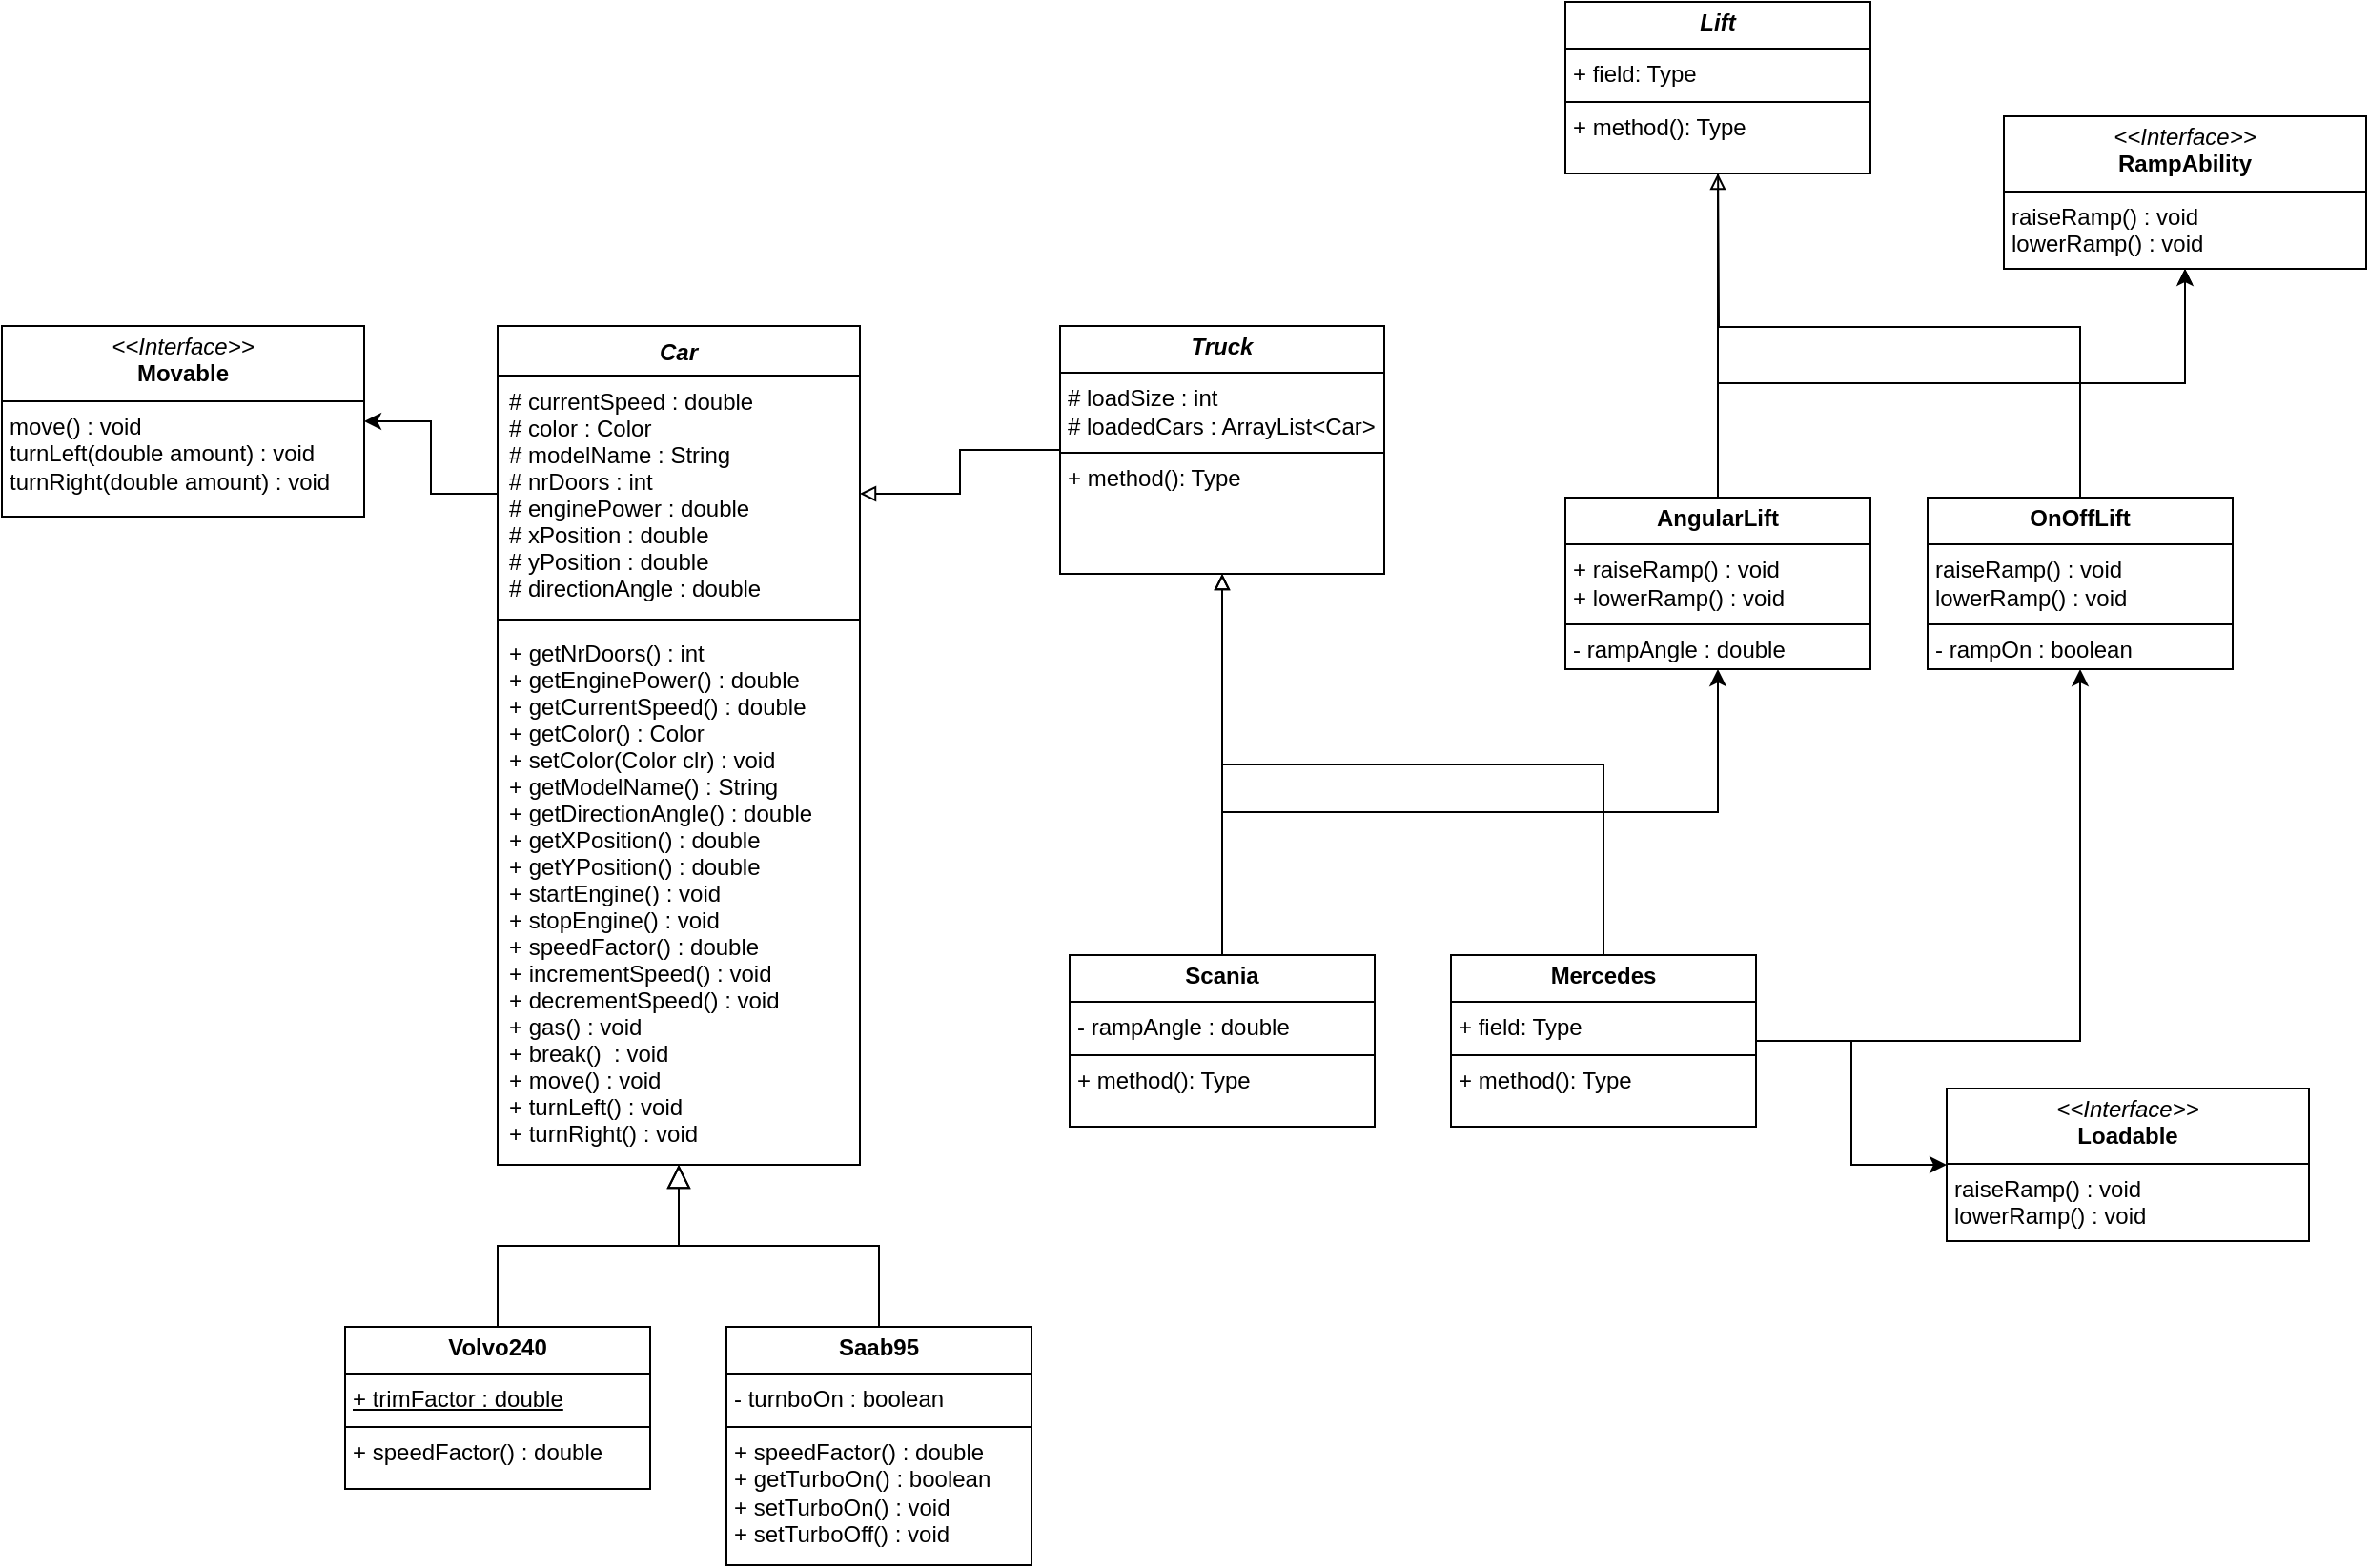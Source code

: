 <mxfile version="26.0.7">
  <diagram id="C5RBs43oDa-KdzZeNtuy" name="Page-1">
    <mxGraphModel dx="1768" dy="1813" grid="1" gridSize="10" guides="1" tooltips="1" connect="1" arrows="1" fold="1" page="1" pageScale="1" pageWidth="827" pageHeight="1169" math="0" shadow="0">
      <root>
        <mxCell id="WIyWlLk6GJQsqaUBKTNV-0" />
        <mxCell id="WIyWlLk6GJQsqaUBKTNV-1" parent="WIyWlLk6GJQsqaUBKTNV-0" />
        <mxCell id="zkfFHV4jXpPFQw0GAbJ--0" value="Car" style="swimlane;fontStyle=3;align=center;verticalAlign=top;childLayout=stackLayout;horizontal=1;startSize=26;horizontalStack=0;resizeParent=1;resizeLast=0;collapsible=1;marginBottom=0;rounded=0;shadow=0;strokeWidth=1;" parent="WIyWlLk6GJQsqaUBKTNV-1" vertex="1">
          <mxGeometry x="100" y="20" width="190" height="440" as="geometry">
            <mxRectangle x="230" y="140" width="160" height="26" as="alternateBounds" />
          </mxGeometry>
        </mxCell>
        <mxCell id="zkfFHV4jXpPFQw0GAbJ--3" value="# currentSpeed : double&#xa;# color : Color&#xa;# modelName : String&#xa;# nrDoors : int&#xa;# enginePower : double&#xa;# xPosition : double&#xa;# yPosition : double&#xa;# directionAngle : double&#xa;&#xa;" style="text;align=left;verticalAlign=top;spacingLeft=4;spacingRight=4;overflow=hidden;rotatable=0;points=[[0,0.5],[1,0.5]];portConstraint=eastwest;rounded=0;shadow=0;html=0;" parent="zkfFHV4jXpPFQw0GAbJ--0" vertex="1">
          <mxGeometry y="26" width="190" height="124" as="geometry" />
        </mxCell>
        <mxCell id="zkfFHV4jXpPFQw0GAbJ--4" value="" style="line;html=1;strokeWidth=1;align=left;verticalAlign=middle;spacingTop=-1;spacingLeft=3;spacingRight=3;rotatable=0;labelPosition=right;points=[];portConstraint=eastwest;" parent="zkfFHV4jXpPFQw0GAbJ--0" vertex="1">
          <mxGeometry y="150" width="190" height="8" as="geometry" />
        </mxCell>
        <mxCell id="zkfFHV4jXpPFQw0GAbJ--5" value="+ getNrDoors() : int&#xa;+ getEnginePower() : double&#xa;+ getCurrentSpeed() : double&#xa;+ getColor() : Color&#xa;+ setColor(Color clr) : void&#xa;+ getModelName() : String&#xa;+ getDirectionAngle() : double&#xa;+ getXPosition() : double&#xa;+ getYPosition() : double&#xa;+ startEngine() : void&#xa;+ stopEngine() : void&#xa;+ speedFactor() : double&#xa;+ incrementSpeed() : void&#xa;+ decrementSpeed() : void&#xa;+ gas() : void&#xa;+ break()  : void&#xa;+ move() : void&#xa;+ turnLeft() : void&#xa;+ turnRight() : void" style="text;align=left;verticalAlign=top;spacingLeft=4;spacingRight=4;overflow=hidden;rotatable=0;points=[[0,0.5],[1,0.5]];portConstraint=eastwest;" parent="zkfFHV4jXpPFQw0GAbJ--0" vertex="1">
          <mxGeometry y="158" width="190" height="282" as="geometry" />
        </mxCell>
        <mxCell id="zkfFHV4jXpPFQw0GAbJ--12" value="" style="endArrow=block;endSize=10;endFill=0;shadow=0;strokeWidth=1;rounded=0;curved=0;edgeStyle=elbowEdgeStyle;elbow=vertical;exitX=0.5;exitY=0;exitDx=0;exitDy=0;" parent="WIyWlLk6GJQsqaUBKTNV-1" source="UUZRueKSXtBkts1wpo_z-1" target="zkfFHV4jXpPFQw0GAbJ--0" edge="1">
          <mxGeometry width="160" relative="1" as="geometry">
            <mxPoint x="100" y="540" as="sourcePoint" />
            <mxPoint x="50" y="163" as="targetPoint" />
          </mxGeometry>
        </mxCell>
        <mxCell id="zkfFHV4jXpPFQw0GAbJ--16" value="" style="endArrow=block;endSize=10;endFill=0;shadow=0;strokeWidth=1;rounded=0;curved=0;edgeStyle=elbowEdgeStyle;elbow=vertical;exitX=0.5;exitY=0;exitDx=0;exitDy=0;" parent="WIyWlLk6GJQsqaUBKTNV-1" source="UUZRueKSXtBkts1wpo_z-2" target="zkfFHV4jXpPFQw0GAbJ--0" edge="1">
          <mxGeometry width="160" relative="1" as="geometry">
            <mxPoint x="420" y="545" as="sourcePoint" />
            <mxPoint x="160" y="231" as="targetPoint" />
          </mxGeometry>
        </mxCell>
        <mxCell id="UUZRueKSXtBkts1wpo_z-1" value="&lt;p style=&quot;margin:0px;margin-top:4px;text-align:center;&quot;&gt;&lt;b&gt;Volvo240&lt;/b&gt;&lt;/p&gt;&lt;hr size=&quot;1&quot; style=&quot;border-style:solid;&quot;&gt;&lt;p style=&quot;margin:0px;margin-left:4px;&quot;&gt;&lt;u&gt;+ trimFactor : double&lt;/u&gt;&lt;/p&gt;&lt;hr size=&quot;1&quot; style=&quot;border-style:solid;&quot;&gt;&lt;p style=&quot;margin:0px;margin-left:4px;&quot;&gt;+ speedFactor() : double&lt;/p&gt;" style="verticalAlign=top;align=left;overflow=fill;html=1;whiteSpace=wrap;" parent="WIyWlLk6GJQsqaUBKTNV-1" vertex="1">
          <mxGeometry x="20" y="545" width="160" height="85" as="geometry" />
        </mxCell>
        <mxCell id="UUZRueKSXtBkts1wpo_z-2" value="&lt;p style=&quot;margin:0px;margin-top:4px;text-align:center;&quot;&gt;&lt;b&gt;Saab95&lt;/b&gt;&lt;/p&gt;&lt;hr size=&quot;1&quot; style=&quot;border-style:solid;&quot;&gt;&lt;p style=&quot;margin:0px;margin-left:4px;&quot;&gt;- turnboOn : boolean&lt;/p&gt;&lt;hr size=&quot;1&quot; style=&quot;border-style:solid;&quot;&gt;&lt;p style=&quot;margin:0px;margin-left:4px;&quot;&gt;+ speedFactor() : double&lt;/p&gt;&lt;p style=&quot;margin:0px;margin-left:4px;&quot;&gt;+ getTurboOn() : boolean&lt;/p&gt;&lt;p style=&quot;margin:0px;margin-left:4px;&quot;&gt;+ setTurboOn() : void&lt;/p&gt;&lt;p style=&quot;margin:0px;margin-left:4px;&quot;&gt;+ setTurboOff() : void&lt;/p&gt;" style="verticalAlign=top;align=left;overflow=fill;html=1;whiteSpace=wrap;" parent="WIyWlLk6GJQsqaUBKTNV-1" vertex="1">
          <mxGeometry x="220" y="545" width="160" height="125" as="geometry" />
        </mxCell>
        <mxCell id="UUZRueKSXtBkts1wpo_z-6" value="" style="edgeStyle=orthogonalEdgeStyle;rounded=0;orthogonalLoop=1;jettySize=auto;html=1;endArrow=block;endFill=0;" parent="WIyWlLk6GJQsqaUBKTNV-1" source="UUZRueKSXtBkts1wpo_z-3" target="zkfFHV4jXpPFQw0GAbJ--3" edge="1">
          <mxGeometry relative="1" as="geometry" />
        </mxCell>
        <mxCell id="UUZRueKSXtBkts1wpo_z-3" value="&lt;p style=&quot;margin:0px;margin-top:4px;text-align:center;&quot;&gt;&lt;b&gt;&lt;i&gt;Truck&lt;/i&gt;&lt;/b&gt;&lt;/p&gt;&lt;hr size=&quot;1&quot; style=&quot;border-style:solid;&quot;&gt;&lt;p style=&quot;margin:0px;margin-left:4px;&quot;&gt;# loadSize : int&lt;/p&gt;&lt;p style=&quot;margin:0px;margin-left:4px;&quot;&gt;# loadedCars : ArrayList&amp;lt;Car&amp;gt;&lt;/p&gt;&lt;hr size=&quot;1&quot; style=&quot;border-style:solid;&quot;&gt;&lt;p style=&quot;margin:0px;margin-left:4px;&quot;&gt;+ method(): Type&lt;/p&gt;" style="verticalAlign=top;align=left;overflow=fill;html=1;whiteSpace=wrap;" parent="WIyWlLk6GJQsqaUBKTNV-1" vertex="1">
          <mxGeometry x="395" y="20" width="170" height="130" as="geometry" />
        </mxCell>
        <mxCell id="UUZRueKSXtBkts1wpo_z-9" style="edgeStyle=orthogonalEdgeStyle;rounded=0;orthogonalLoop=1;jettySize=auto;html=1;exitX=0.5;exitY=0;exitDx=0;exitDy=0;entryX=0.5;entryY=1;entryDx=0;entryDy=0;endArrow=block;endFill=0;" parent="WIyWlLk6GJQsqaUBKTNV-1" source="UUZRueKSXtBkts1wpo_z-4" target="UUZRueKSXtBkts1wpo_z-3" edge="1">
          <mxGeometry relative="1" as="geometry" />
        </mxCell>
        <mxCell id="9MNKS4GSq8RQ1P2GVVs_-5" style="edgeStyle=orthogonalEdgeStyle;rounded=0;orthogonalLoop=1;jettySize=auto;html=1;exitX=0.5;exitY=0;exitDx=0;exitDy=0;entryX=0.5;entryY=1;entryDx=0;entryDy=0;" edge="1" parent="WIyWlLk6GJQsqaUBKTNV-1" source="UUZRueKSXtBkts1wpo_z-4" target="9MNKS4GSq8RQ1P2GVVs_-1">
          <mxGeometry relative="1" as="geometry" />
        </mxCell>
        <mxCell id="UUZRueKSXtBkts1wpo_z-4" value="&lt;p style=&quot;margin:0px;margin-top:4px;text-align:center;&quot;&gt;&lt;b&gt;Scania&lt;/b&gt;&lt;/p&gt;&lt;hr size=&quot;1&quot; style=&quot;border-style:solid;&quot;&gt;&lt;p style=&quot;margin:0px;margin-left:4px;&quot;&gt;- rampAngle : double&lt;/p&gt;&lt;hr size=&quot;1&quot; style=&quot;border-style:solid;&quot;&gt;&lt;p style=&quot;margin:0px;margin-left:4px;&quot;&gt;+ method(): Type&lt;/p&gt;" style="verticalAlign=top;align=left;overflow=fill;html=1;whiteSpace=wrap;" parent="WIyWlLk6GJQsqaUBKTNV-1" vertex="1">
          <mxGeometry x="400" y="350" width="160" height="90" as="geometry" />
        </mxCell>
        <mxCell id="UUZRueKSXtBkts1wpo_z-8" style="edgeStyle=orthogonalEdgeStyle;rounded=0;orthogonalLoop=1;jettySize=auto;html=1;exitX=0.5;exitY=0;exitDx=0;exitDy=0;endArrow=block;endFill=0;" parent="WIyWlLk6GJQsqaUBKTNV-1" source="UUZRueKSXtBkts1wpo_z-7" target="UUZRueKSXtBkts1wpo_z-3" edge="1">
          <mxGeometry relative="1" as="geometry">
            <mxPoint x="480" y="110" as="targetPoint" />
          </mxGeometry>
        </mxCell>
        <mxCell id="9MNKS4GSq8RQ1P2GVVs_-7" style="edgeStyle=orthogonalEdgeStyle;rounded=0;orthogonalLoop=1;jettySize=auto;html=1;exitX=1;exitY=0.5;exitDx=0;exitDy=0;entryX=0.5;entryY=1;entryDx=0;entryDy=0;" edge="1" parent="WIyWlLk6GJQsqaUBKTNV-1" source="UUZRueKSXtBkts1wpo_z-7" target="9MNKS4GSq8RQ1P2GVVs_-2">
          <mxGeometry relative="1" as="geometry" />
        </mxCell>
        <mxCell id="9MNKS4GSq8RQ1P2GVVs_-9" style="edgeStyle=orthogonalEdgeStyle;rounded=0;orthogonalLoop=1;jettySize=auto;html=1;exitX=1;exitY=0.5;exitDx=0;exitDy=0;entryX=0;entryY=0.5;entryDx=0;entryDy=0;" edge="1" parent="WIyWlLk6GJQsqaUBKTNV-1" source="UUZRueKSXtBkts1wpo_z-7" target="9MNKS4GSq8RQ1P2GVVs_-8">
          <mxGeometry relative="1" as="geometry" />
        </mxCell>
        <mxCell id="UUZRueKSXtBkts1wpo_z-7" value="&lt;p style=&quot;margin:0px;margin-top:4px;text-align:center;&quot;&gt;&lt;b&gt;Mercedes&lt;/b&gt;&lt;/p&gt;&lt;hr size=&quot;1&quot; style=&quot;border-style:solid;&quot;&gt;&lt;p style=&quot;margin:0px;margin-left:4px;&quot;&gt;+ field: Type&lt;/p&gt;&lt;hr size=&quot;1&quot; style=&quot;border-style:solid;&quot;&gt;&lt;p style=&quot;margin:0px;margin-left:4px;&quot;&gt;+ method(): Type&lt;/p&gt;" style="verticalAlign=top;align=left;overflow=fill;html=1;whiteSpace=wrap;" parent="WIyWlLk6GJQsqaUBKTNV-1" vertex="1">
          <mxGeometry x="600" y="350" width="160" height="90" as="geometry" />
        </mxCell>
        <mxCell id="UUZRueKSXtBkts1wpo_z-12" value="&lt;p style=&quot;margin:0px;margin-top:4px;text-align:center;&quot;&gt;&lt;i&gt;&amp;lt;&amp;lt;Interface&amp;gt;&amp;gt;&lt;/i&gt;&lt;br&gt;&lt;b&gt;Movable&lt;/b&gt;&lt;/p&gt;&lt;hr size=&quot;1&quot; style=&quot;border-style:solid;&quot;&gt;&lt;p style=&quot;margin:0px;margin-left:4px;&quot;&gt;move() : void&lt;/p&gt;&lt;p style=&quot;margin:0px;margin-left:4px;&quot;&gt;turnLeft(double amount) : void&lt;/p&gt;&lt;p style=&quot;margin:0px;margin-left:4px;&quot;&gt;turnRight(double amount) : void&lt;/p&gt;" style="verticalAlign=top;align=left;overflow=fill;html=1;whiteSpace=wrap;" parent="WIyWlLk6GJQsqaUBKTNV-1" vertex="1">
          <mxGeometry x="-160" y="20" width="190" height="100" as="geometry" />
        </mxCell>
        <mxCell id="UUZRueKSXtBkts1wpo_z-15" style="edgeStyle=orthogonalEdgeStyle;rounded=0;orthogonalLoop=1;jettySize=auto;html=1;exitX=0;exitY=0.5;exitDx=0;exitDy=0;entryX=1;entryY=0.5;entryDx=0;entryDy=0;" parent="WIyWlLk6GJQsqaUBKTNV-1" source="zkfFHV4jXpPFQw0GAbJ--3" target="UUZRueKSXtBkts1wpo_z-12" edge="1">
          <mxGeometry relative="1" as="geometry" />
        </mxCell>
        <mxCell id="9MNKS4GSq8RQ1P2GVVs_-0" value="&lt;p style=&quot;margin:0px;margin-top:4px;text-align:center;&quot;&gt;&lt;i&gt;&amp;lt;&amp;lt;Interface&amp;gt;&amp;gt;&lt;/i&gt;&lt;br&gt;&lt;b&gt;RampAbility&lt;/b&gt;&lt;/p&gt;&lt;hr size=&quot;1&quot; style=&quot;border-style:solid;&quot;&gt;&lt;p style=&quot;margin:0px;margin-left:4px;&quot;&gt;raiseRamp() : void&lt;/p&gt;&lt;p style=&quot;margin:0px;margin-left:4px;&quot;&gt;lowerRamp() : void&lt;/p&gt;" style="verticalAlign=top;align=left;overflow=fill;html=1;whiteSpace=wrap;" vertex="1" parent="WIyWlLk6GJQsqaUBKTNV-1">
          <mxGeometry x="890" y="-90" width="190" height="80" as="geometry" />
        </mxCell>
        <mxCell id="9MNKS4GSq8RQ1P2GVVs_-3" style="edgeStyle=orthogonalEdgeStyle;rounded=0;orthogonalLoop=1;jettySize=auto;html=1;exitX=0.5;exitY=0;exitDx=0;exitDy=0;entryX=0.5;entryY=1;entryDx=0;entryDy=0;endArrow=open;endFill=0;" edge="1" parent="WIyWlLk6GJQsqaUBKTNV-1" source="9MNKS4GSq8RQ1P2GVVs_-1" target="9MNKS4GSq8RQ1P2GVVs_-0">
          <mxGeometry relative="1" as="geometry" />
        </mxCell>
        <mxCell id="9MNKS4GSq8RQ1P2GVVs_-11" style="edgeStyle=orthogonalEdgeStyle;rounded=0;orthogonalLoop=1;jettySize=auto;html=1;exitX=0.5;exitY=0;exitDx=0;exitDy=0;entryX=0.5;entryY=1;entryDx=0;entryDy=0;endArrow=block;endFill=0;" edge="1" parent="WIyWlLk6GJQsqaUBKTNV-1" source="9MNKS4GSq8RQ1P2GVVs_-1" target="9MNKS4GSq8RQ1P2GVVs_-10">
          <mxGeometry relative="1" as="geometry" />
        </mxCell>
        <mxCell id="9MNKS4GSq8RQ1P2GVVs_-1" value="&lt;p style=&quot;margin:0px;margin-top:4px;text-align:center;&quot;&gt;&lt;b&gt;AngularLift&lt;/b&gt;&lt;/p&gt;&lt;hr size=&quot;1&quot; style=&quot;border-style:solid;&quot;&gt;&lt;p style=&quot;margin:0px;margin-left:4px;&quot;&gt;+ raiseRamp() : void&lt;/p&gt;&lt;p style=&quot;margin:0px;margin-left:4px;&quot;&gt;+ lowerRamp() : void&lt;/p&gt;&lt;hr size=&quot;1&quot; style=&quot;border-style:solid;&quot;&gt;&lt;p style=&quot;margin:0px;margin-left:4px;&quot;&gt;- rampAngle : double&lt;/p&gt;" style="verticalAlign=top;align=left;overflow=fill;html=1;whiteSpace=wrap;" vertex="1" parent="WIyWlLk6GJQsqaUBKTNV-1">
          <mxGeometry x="660" y="110" width="160" height="90" as="geometry" />
        </mxCell>
        <mxCell id="9MNKS4GSq8RQ1P2GVVs_-4" style="edgeStyle=orthogonalEdgeStyle;rounded=0;orthogonalLoop=1;jettySize=auto;html=1;exitX=0.5;exitY=0;exitDx=0;exitDy=0;entryX=0.5;entryY=1;entryDx=0;entryDy=0;" edge="1" parent="WIyWlLk6GJQsqaUBKTNV-1" source="9MNKS4GSq8RQ1P2GVVs_-2" target="9MNKS4GSq8RQ1P2GVVs_-0">
          <mxGeometry relative="1" as="geometry" />
        </mxCell>
        <mxCell id="9MNKS4GSq8RQ1P2GVVs_-12" style="edgeStyle=orthogonalEdgeStyle;rounded=0;orthogonalLoop=1;jettySize=auto;html=1;exitX=0.5;exitY=0;exitDx=0;exitDy=0;endArrow=block;endFill=0;" edge="1" parent="WIyWlLk6GJQsqaUBKTNV-1" source="9MNKS4GSq8RQ1P2GVVs_-2">
          <mxGeometry relative="1" as="geometry">
            <mxPoint x="740" y="-70" as="targetPoint" />
          </mxGeometry>
        </mxCell>
        <mxCell id="9MNKS4GSq8RQ1P2GVVs_-2" value="&lt;p style=&quot;margin:0px;margin-top:4px;text-align:center;&quot;&gt;&lt;b&gt;OnOffLift&lt;/b&gt;&lt;/p&gt;&lt;hr size=&quot;1&quot; style=&quot;border-style:solid;&quot;&gt;&lt;p style=&quot;margin:0px;margin-left:4px;&quot;&gt;raiseRamp() : void&lt;/p&gt;&lt;p style=&quot;margin:0px;margin-left:4px;&quot;&gt;lowerRamp() : void&lt;/p&gt;&lt;hr size=&quot;1&quot; style=&quot;border-style:solid;&quot;&gt;&lt;p style=&quot;margin:0px;margin-left:4px;&quot;&gt;- rampOn : boolean&lt;/p&gt;" style="verticalAlign=top;align=left;overflow=fill;html=1;whiteSpace=wrap;" vertex="1" parent="WIyWlLk6GJQsqaUBKTNV-1">
          <mxGeometry x="850" y="110" width="160" height="90" as="geometry" />
        </mxCell>
        <mxCell id="9MNKS4GSq8RQ1P2GVVs_-8" value="&lt;p style=&quot;margin:0px;margin-top:4px;text-align:center;&quot;&gt;&lt;i&gt;&amp;lt;&amp;lt;Interface&amp;gt;&amp;gt;&lt;/i&gt;&lt;br&gt;&lt;b&gt;Loadable&lt;/b&gt;&lt;/p&gt;&lt;hr size=&quot;1&quot; style=&quot;border-style:solid;&quot;&gt;&lt;p style=&quot;margin:0px;margin-left:4px;&quot;&gt;raiseRamp() : void&lt;/p&gt;&lt;p style=&quot;margin:0px;margin-left:4px;&quot;&gt;lowerRamp() : void&lt;/p&gt;" style="verticalAlign=top;align=left;overflow=fill;html=1;whiteSpace=wrap;" vertex="1" parent="WIyWlLk6GJQsqaUBKTNV-1">
          <mxGeometry x="860" y="420" width="190" height="80" as="geometry" />
        </mxCell>
        <mxCell id="9MNKS4GSq8RQ1P2GVVs_-10" value="&lt;p style=&quot;margin:0px;margin-top:4px;text-align:center;&quot;&gt;&lt;b&gt;&lt;i&gt;Lift&lt;/i&gt;&lt;/b&gt;&lt;/p&gt;&lt;hr size=&quot;1&quot; style=&quot;border-style:solid;&quot;&gt;&lt;p style=&quot;margin:0px;margin-left:4px;&quot;&gt;+ field: Type&lt;/p&gt;&lt;hr size=&quot;1&quot; style=&quot;border-style:solid;&quot;&gt;&lt;p style=&quot;margin:0px;margin-left:4px;&quot;&gt;+ method(): Type&lt;/p&gt;" style="verticalAlign=top;align=left;overflow=fill;html=1;whiteSpace=wrap;" vertex="1" parent="WIyWlLk6GJQsqaUBKTNV-1">
          <mxGeometry x="660" y="-150" width="160" height="90" as="geometry" />
        </mxCell>
      </root>
    </mxGraphModel>
  </diagram>
</mxfile>
